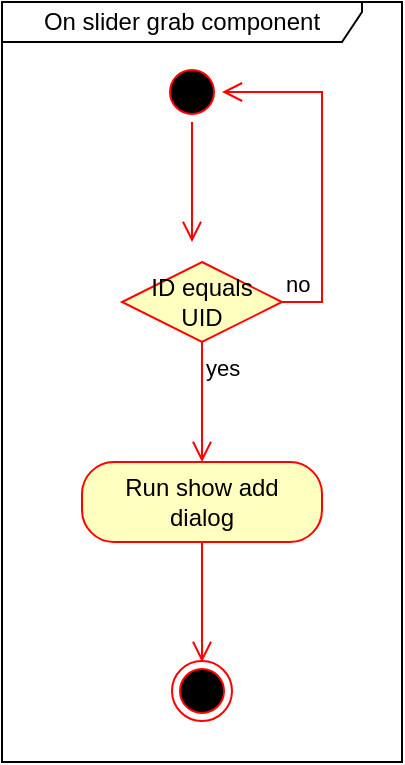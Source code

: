 <mxfile version="22.0.3" type="device">
  <diagram name="Page-1" id="YneeWa-BXMKH5iGR69Is">
    <mxGraphModel dx="1036" dy="614" grid="1" gridSize="10" guides="1" tooltips="1" connect="1" arrows="1" fold="1" page="1" pageScale="1" pageWidth="827" pageHeight="1169" math="0" shadow="0">
      <root>
        <mxCell id="0" />
        <mxCell id="1" parent="0" />
        <mxCell id="4Gh9yERbu2IBMAShyxX0-1" value="" style="ellipse;html=1;shape=startState;fillColor=#000000;strokeColor=#ff0000;" vertex="1" parent="1">
          <mxGeometry x="400" y="270" width="30" height="30" as="geometry" />
        </mxCell>
        <mxCell id="4Gh9yERbu2IBMAShyxX0-2" value="" style="edgeStyle=orthogonalEdgeStyle;html=1;verticalAlign=bottom;endArrow=open;endSize=8;strokeColor=#ff0000;rounded=0;" edge="1" parent="1" source="4Gh9yERbu2IBMAShyxX0-1">
          <mxGeometry relative="1" as="geometry">
            <mxPoint x="415" y="360" as="targetPoint" />
          </mxGeometry>
        </mxCell>
        <mxCell id="4Gh9yERbu2IBMAShyxX0-3" value="ID equals&lt;br&gt;UID" style="rhombus;whiteSpace=wrap;html=1;fontColor=#000000;fillColor=#ffffc0;strokeColor=#ff0000;" vertex="1" parent="1">
          <mxGeometry x="380" y="370" width="80" height="40" as="geometry" />
        </mxCell>
        <mxCell id="4Gh9yERbu2IBMAShyxX0-4" value="no" style="edgeStyle=orthogonalEdgeStyle;html=1;align=left;verticalAlign=bottom;endArrow=open;endSize=8;strokeColor=#ff0000;rounded=0;entryX=1;entryY=0.5;entryDx=0;entryDy=0;" edge="1" parent="1" source="4Gh9yERbu2IBMAShyxX0-3" target="4Gh9yERbu2IBMAShyxX0-1">
          <mxGeometry x="-1" relative="1" as="geometry">
            <mxPoint x="560" y="390" as="targetPoint" />
            <Array as="points">
              <mxPoint x="480" y="390" />
              <mxPoint x="480" y="285" />
            </Array>
          </mxGeometry>
        </mxCell>
        <mxCell id="4Gh9yERbu2IBMAShyxX0-5" value="yes" style="edgeStyle=orthogonalEdgeStyle;html=1;align=left;verticalAlign=top;endArrow=open;endSize=8;strokeColor=#ff0000;rounded=0;" edge="1" parent="1" source="4Gh9yERbu2IBMAShyxX0-3">
          <mxGeometry x="-1" relative="1" as="geometry">
            <mxPoint x="420" y="470" as="targetPoint" />
          </mxGeometry>
        </mxCell>
        <mxCell id="4Gh9yERbu2IBMAShyxX0-6" value="Run show add&lt;br&gt;dialog" style="rounded=1;whiteSpace=wrap;html=1;arcSize=40;fontColor=#000000;fillColor=#ffffc0;strokeColor=#ff0000;" vertex="1" parent="1">
          <mxGeometry x="360" y="470" width="120" height="40" as="geometry" />
        </mxCell>
        <mxCell id="4Gh9yERbu2IBMAShyxX0-7" value="" style="edgeStyle=orthogonalEdgeStyle;html=1;verticalAlign=bottom;endArrow=open;endSize=8;strokeColor=#ff0000;rounded=0;" edge="1" parent="1" source="4Gh9yERbu2IBMAShyxX0-6">
          <mxGeometry relative="1" as="geometry">
            <mxPoint x="420" y="570" as="targetPoint" />
          </mxGeometry>
        </mxCell>
        <mxCell id="4Gh9yERbu2IBMAShyxX0-8" value="" style="ellipse;html=1;shape=endState;fillColor=#000000;strokeColor=#ff0000;" vertex="1" parent="1">
          <mxGeometry x="405" y="569.5" width="30" height="30" as="geometry" />
        </mxCell>
        <mxCell id="4Gh9yERbu2IBMAShyxX0-9" value="On slider grab component" style="shape=umlFrame;whiteSpace=wrap;html=1;pointerEvents=0;width=180;height=20;" vertex="1" parent="1">
          <mxGeometry x="320" y="240" width="200" height="380" as="geometry" />
        </mxCell>
      </root>
    </mxGraphModel>
  </diagram>
</mxfile>
